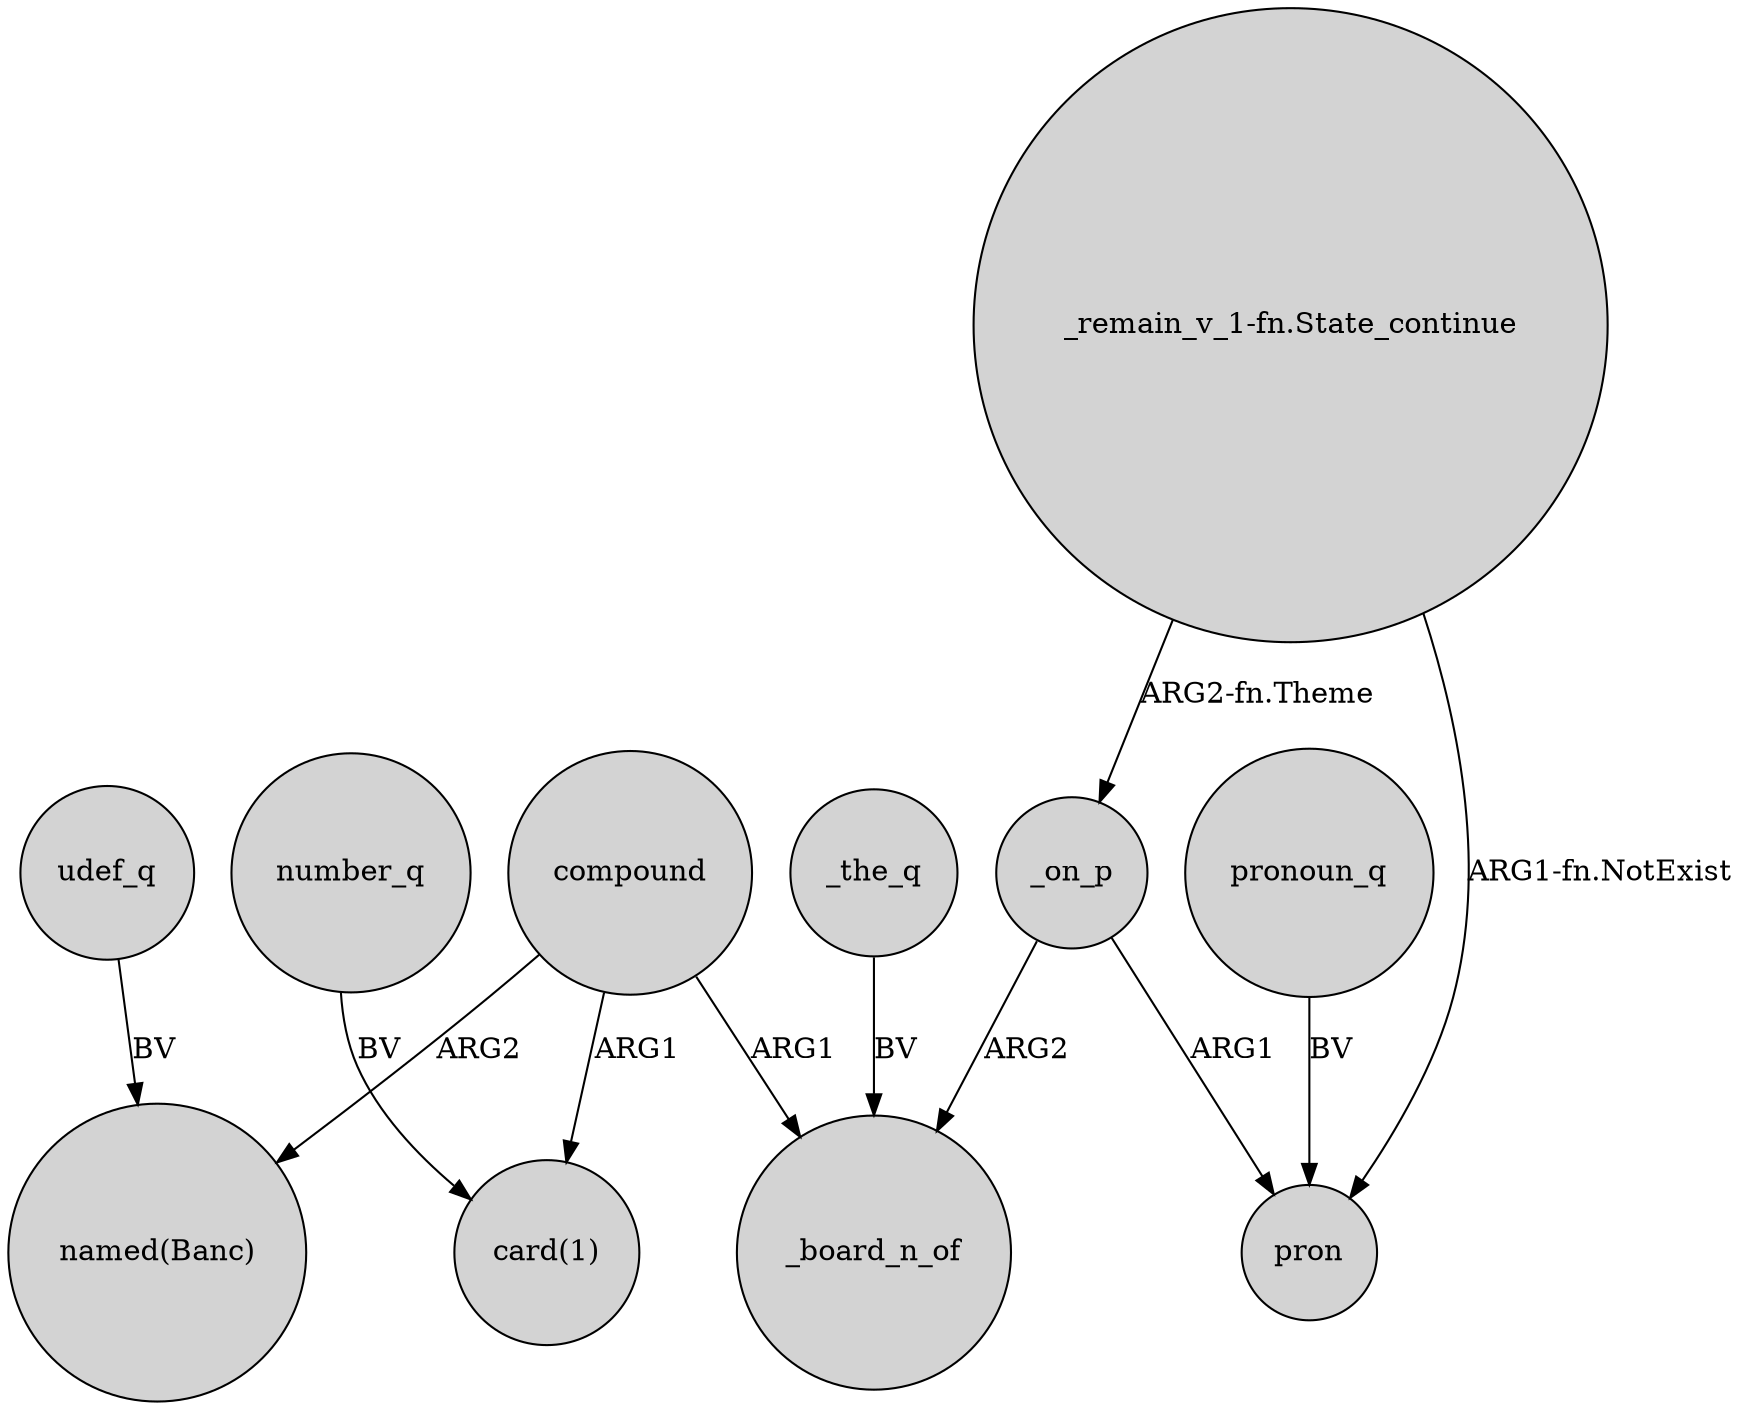 digraph {
	node [shape=circle style=filled]
	compound -> "card(1)" [label=ARG1]
	number_q -> "card(1)" [label=BV]
	"_remain_v_1-fn.State_continue" -> _on_p [label="ARG2-fn.Theme"]
	_the_q -> _board_n_of [label=BV]
	_on_p -> pron [label=ARG1]
	"_remain_v_1-fn.State_continue" -> pron [label="ARG1-fn.NotExist"]
	compound -> _board_n_of [label=ARG1]
	udef_q -> "named(Banc)" [label=BV]
	compound -> "named(Banc)" [label=ARG2]
	_on_p -> _board_n_of [label=ARG2]
	pronoun_q -> pron [label=BV]
}
